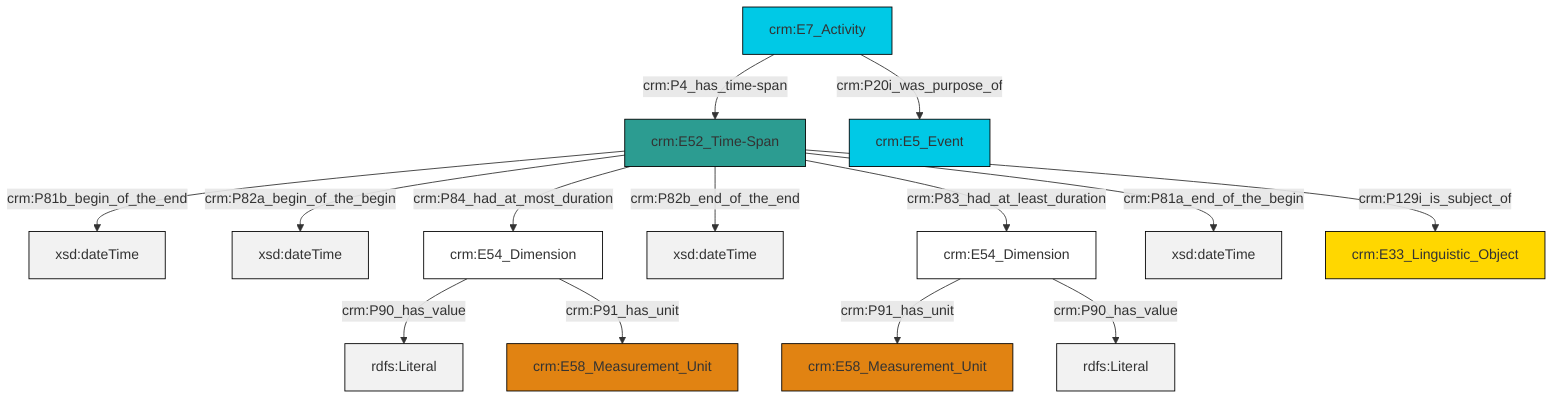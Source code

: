 graph TD
classDef Literal fill:#f2f2f2,stroke:#000000;
classDef CRM_Entity fill:#FFFFFF,stroke:#000000;
classDef Temporal_Entity fill:#00C9E6, stroke:#000000;
classDef Type fill:#E18312, stroke:#000000;
classDef Time-Span fill:#2C9C91, stroke:#000000;
classDef Appellation fill:#FFEB7F, stroke:#000000;
classDef Place fill:#008836, stroke:#000000;
classDef Persistent_Item fill:#B266B2, stroke:#000000;
classDef Conceptual_Object fill:#FFD700, stroke:#000000;
classDef Physical_Thing fill:#D2B48C, stroke:#000000;
classDef Actor fill:#f58aad, stroke:#000000;
classDef PC_Classes fill:#4ce600, stroke:#000000;
classDef Multi fill:#cccccc,stroke:#000000;

0["crm:E52_Time-Span"]:::Time-Span -->|crm:P81b_begin_of_the_end| 2[xsd:dateTime]:::Literal
0["crm:E52_Time-Span"]:::Time-Span -->|crm:P82a_begin_of_the_begin| 3[xsd:dateTime]:::Literal
0["crm:E52_Time-Span"]:::Time-Span -->|crm:P82b_end_of_the_end| 8[xsd:dateTime]:::Literal
9["crm:E54_Dimension"]:::CRM_Entity -->|crm:P90_has_value| 10[rdfs:Literal]:::Literal
0["crm:E52_Time-Span"]:::Time-Span -->|crm:P81a_end_of_the_begin| 11[xsd:dateTime]:::Literal
12["crm:E7_Activity"]:::Temporal_Entity -->|crm:P4_has_time-span| 0["crm:E52_Time-Span"]:::Time-Span
6["crm:E54_Dimension"]:::CRM_Entity -->|crm:P91_has_unit| 14["crm:E58_Measurement_Unit"]:::Type
0["crm:E52_Time-Span"]:::Time-Span -->|crm:P129i_is_subject_of| 16["crm:E33_Linguistic_Object"]:::Conceptual_Object
6["crm:E54_Dimension"]:::CRM_Entity -->|crm:P90_has_value| 17[rdfs:Literal]:::Literal
0["crm:E52_Time-Span"]:::Time-Span -->|crm:P84_had_at_most_duration| 9["crm:E54_Dimension"]:::CRM_Entity
9["crm:E54_Dimension"]:::CRM_Entity -->|crm:P91_has_unit| 4["crm:E58_Measurement_Unit"]:::Type
12["crm:E7_Activity"]:::Temporal_Entity -->|crm:P20i_was_purpose_of| 18["crm:E5_Event"]:::Temporal_Entity
0["crm:E52_Time-Span"]:::Time-Span -->|crm:P83_had_at_least_duration| 6["crm:E54_Dimension"]:::CRM_Entity